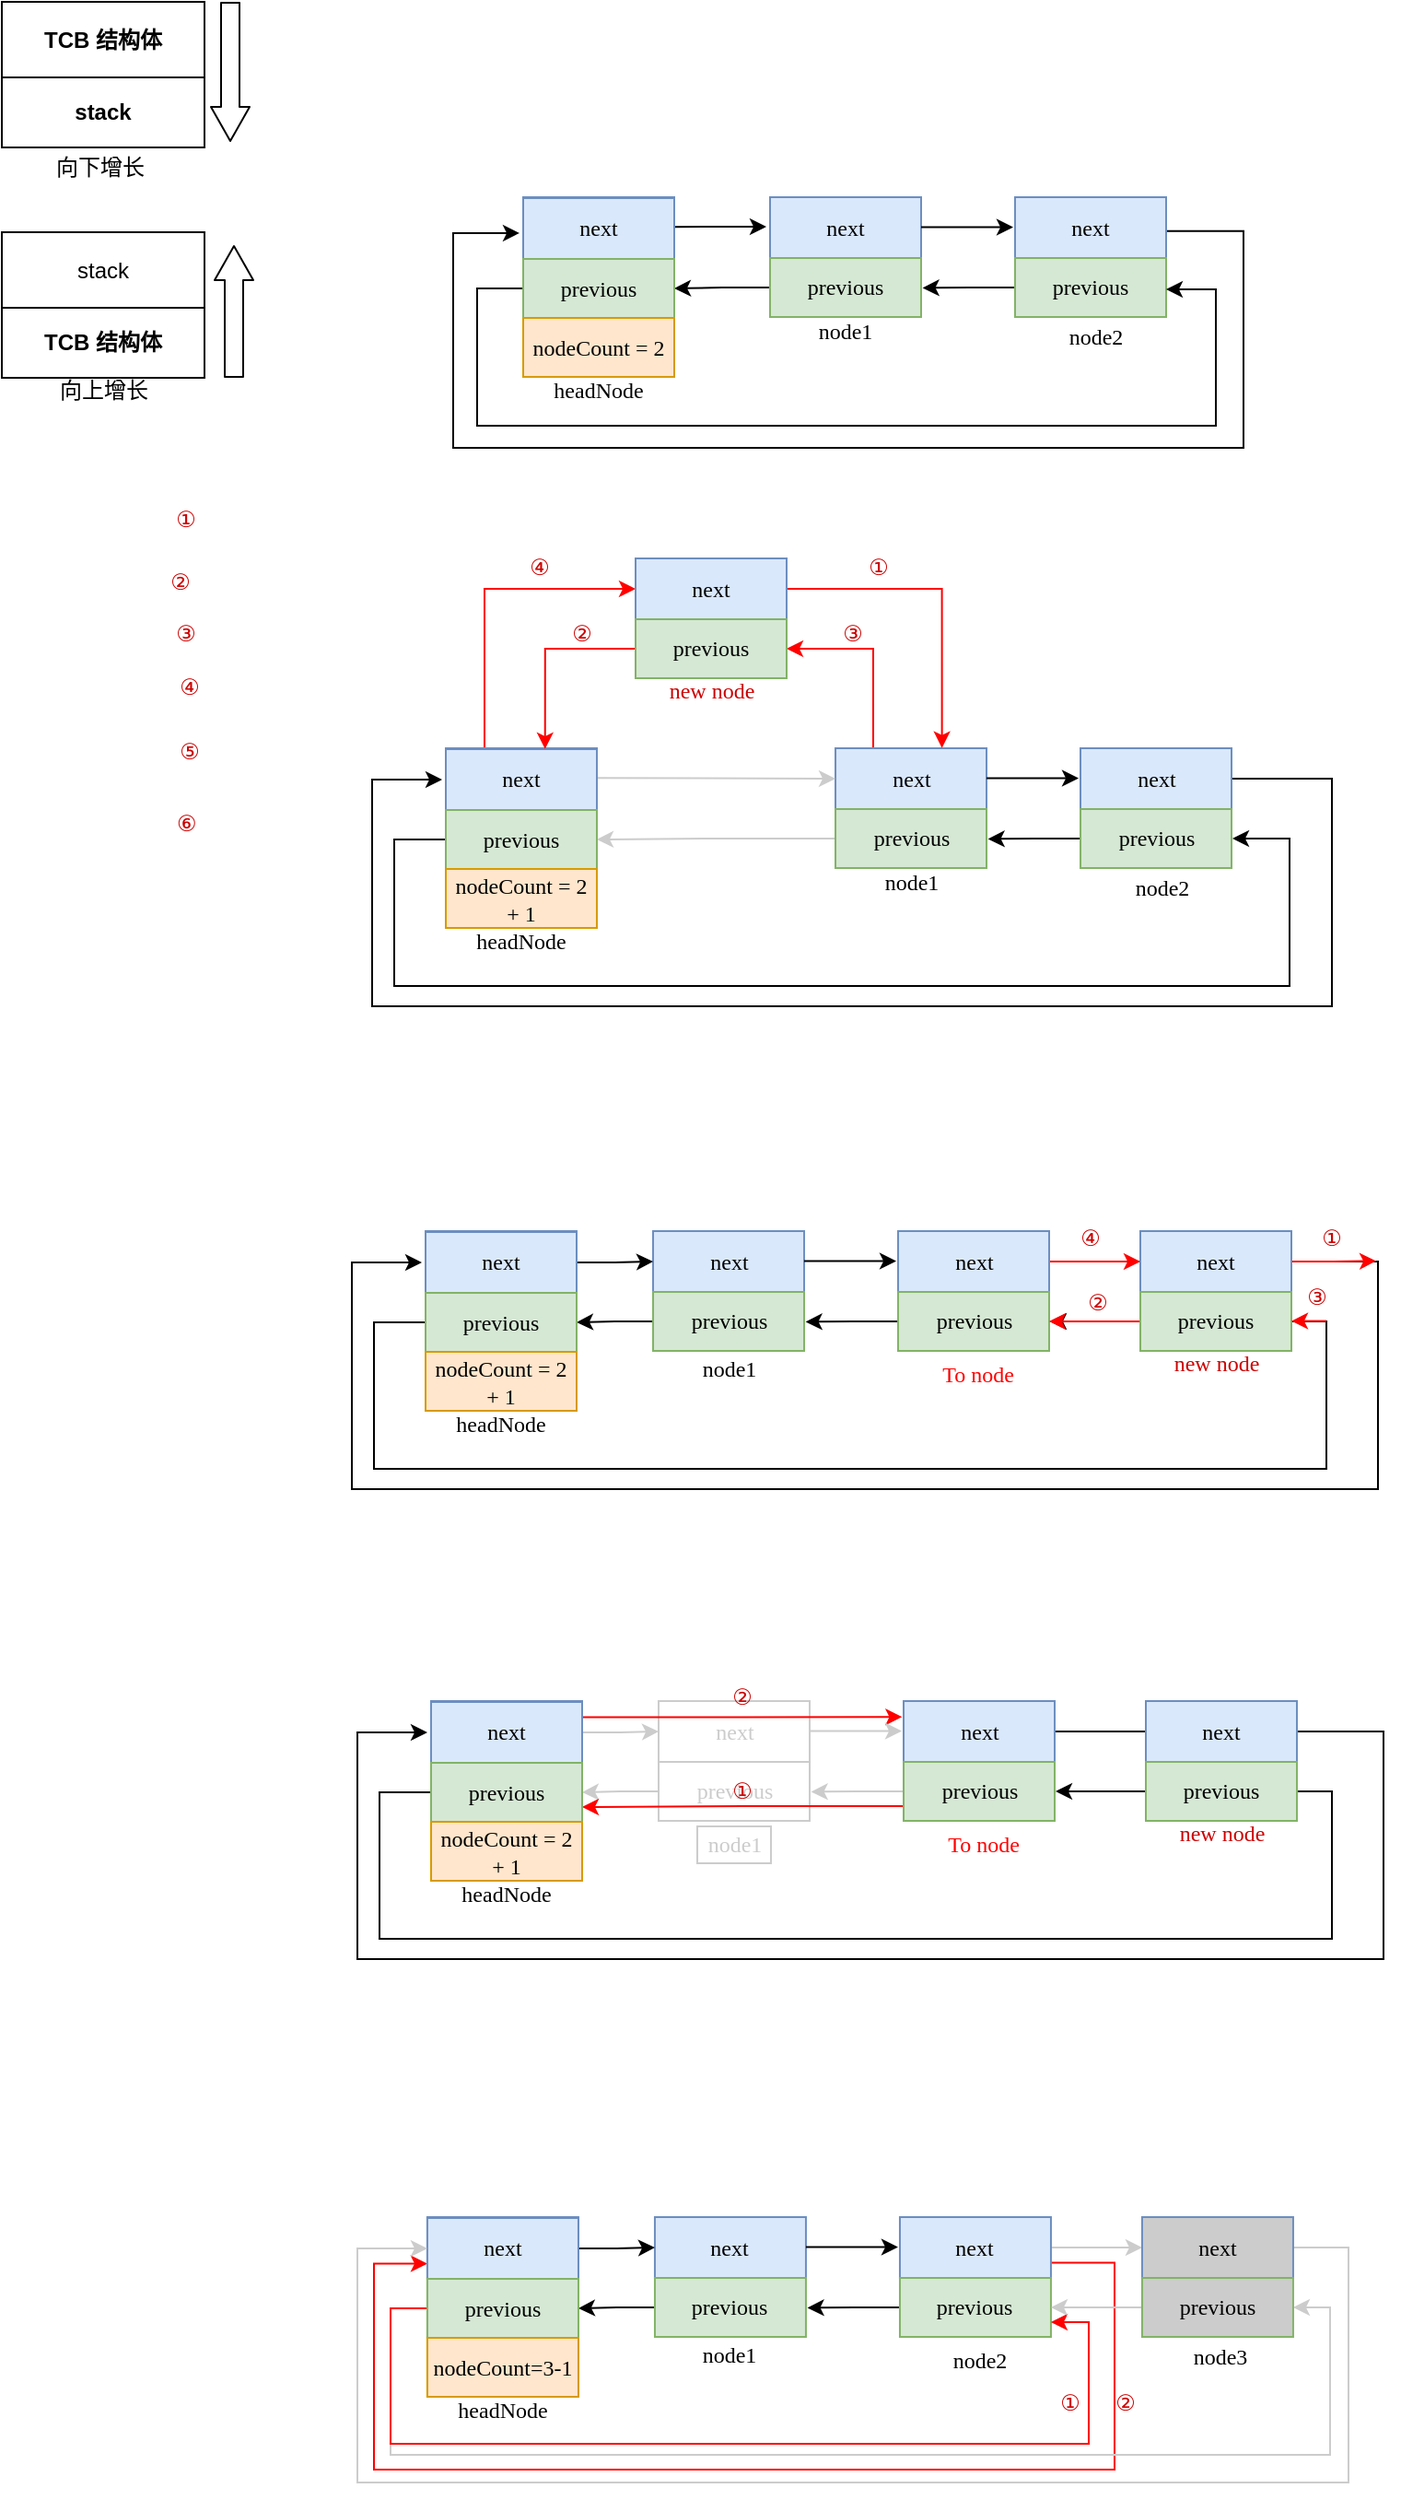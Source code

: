 <mxfile version="14.8.5" type="github">
  <diagram id="uJsgZqojlDLZ_dLQdqBV" name="第 1 页">
    <mxGraphModel dx="578" dy="528" grid="0" gridSize="10" guides="1" tooltips="1" connect="1" arrows="1" fold="1" page="0" pageScale="1" pageWidth="827" pageHeight="1169" math="0" shadow="0">
      <root>
        <mxCell id="0" />
        <mxCell id="1" parent="0" />
        <mxCell id="kMU8WNk6aDGuvhEju-qt-1" value="&lt;b&gt;TCB&amp;nbsp;结构体&lt;/b&gt;" style="rounded=0;whiteSpace=wrap;html=1;editable=0;" parent="1" vertex="1">
          <mxGeometry x="49" y="100" width="110" height="41" as="geometry" />
        </mxCell>
        <mxCell id="kMU8WNk6aDGuvhEju-qt-2" value="&lt;b&gt;stack&lt;/b&gt;" style="rounded=0;whiteSpace=wrap;html=1;editable=0;" parent="1" vertex="1">
          <mxGeometry x="49" y="141" width="110" height="38" as="geometry" />
        </mxCell>
        <mxCell id="kMU8WNk6aDGuvhEju-qt-3" value="" style="shape=flexArrow;endArrow=classic;html=1;endWidth=10;endSize=5.833;editable=0;" parent="1" edge="1">
          <mxGeometry width="50" height="50" relative="1" as="geometry">
            <mxPoint x="173" y="100" as="sourcePoint" />
            <mxPoint x="173" y="176" as="targetPoint" />
          </mxGeometry>
        </mxCell>
        <mxCell id="kMU8WNk6aDGuvhEju-qt-4" value="stack" style="rounded=0;whiteSpace=wrap;html=1;editable=0;" parent="1" vertex="1">
          <mxGeometry x="49" y="225" width="110" height="41" as="geometry" />
        </mxCell>
        <mxCell id="kMU8WNk6aDGuvhEju-qt-5" value="&lt;b&gt;TCB&amp;nbsp;结构体&lt;/b&gt;" style="rounded=0;whiteSpace=wrap;html=1;editable=0;" parent="1" vertex="1">
          <mxGeometry x="49" y="266" width="110" height="38" as="geometry" />
        </mxCell>
        <mxCell id="kMU8WNk6aDGuvhEju-qt-6" value="" style="shape=flexArrow;endArrow=classic;html=1;endWidth=10;endSize=5.833;editable=0;" parent="1" edge="1">
          <mxGeometry width="50" height="50" relative="1" as="geometry">
            <mxPoint x="175" y="304" as="sourcePoint" />
            <mxPoint x="175" y="232" as="targetPoint" />
          </mxGeometry>
        </mxCell>
        <mxCell id="kMU8WNk6aDGuvhEju-qt-7" value="向下增长" style="text;html=1;strokeColor=none;fillColor=none;align=center;verticalAlign=middle;whiteSpace=wrap;rounded=0;editable=0;" parent="1" vertex="1">
          <mxGeometry x="55" y="183" width="95" height="13" as="geometry" />
        </mxCell>
        <mxCell id="kMU8WNk6aDGuvhEju-qt-8" value="向上增长" style="text;html=1;strokeColor=none;fillColor=none;align=center;verticalAlign=middle;whiteSpace=wrap;rounded=0;editable=0;" parent="1" vertex="1">
          <mxGeometry x="56.5" y="304" width="95" height="13" as="geometry" />
        </mxCell>
        <mxCell id="8dFWQaJelui2mqba3q5z-1" value="&lt;font face=&quot;Times New Roman&quot;&gt;next&lt;/font&gt;" style="rounded=0;whiteSpace=wrap;html=1;fillColor=#dae8fc;strokeColor=#6c8ebf;" parent="1" vertex="1">
          <mxGeometry x="332" y="206" width="82" height="33" as="geometry" />
        </mxCell>
        <mxCell id="8dFWQaJelui2mqba3q5z-2" value="&lt;font face=&quot;Times New Roman&quot;&gt;previous&lt;/font&gt;" style="rounded=0;whiteSpace=wrap;html=1;fillColor=#d5e8d4;strokeColor=#82b366;" parent="1" vertex="1">
          <mxGeometry x="332" y="239" width="82" height="32" as="geometry" />
        </mxCell>
        <mxCell id="8dFWQaJelui2mqba3q5z-3" value="&lt;font face=&quot;Times New Roman&quot;&gt;nodeCount&lt;/font&gt;" style="rounded=0;whiteSpace=wrap;html=1;fillColor=#ffe6cc;strokeColor=#d79b00;" parent="1" vertex="1">
          <mxGeometry x="332" y="271" width="82" height="32" as="geometry" />
        </mxCell>
        <mxCell id="8dFWQaJelui2mqba3q5z-4" value="&lt;font face=&quot;Times New Roman&quot;&gt;next&lt;/font&gt;" style="rounded=0;whiteSpace=wrap;html=1;fillColor=#dae8fc;strokeColor=#6c8ebf;resizable=0;" parent="1" vertex="1">
          <mxGeometry x="466" y="206" width="82" height="33" as="geometry" />
        </mxCell>
        <mxCell id="8dFWQaJelui2mqba3q5z-16" style="edgeStyle=orthogonalEdgeStyle;rounded=0;orthogonalLoop=1;jettySize=auto;html=1;exitX=0;exitY=0.5;exitDx=0;exitDy=0;entryX=1;entryY=0.5;entryDx=0;entryDy=0;" parent="1" source="8dFWQaJelui2mqba3q5z-5" target="8dFWQaJelui2mqba3q5z-11" edge="1">
          <mxGeometry relative="1" as="geometry" />
        </mxCell>
        <mxCell id="8dFWQaJelui2mqba3q5z-5" value="&lt;font face=&quot;Times New Roman&quot;&gt;previous&lt;/font&gt;" style="rounded=0;whiteSpace=wrap;html=1;fillColor=#d5e8d4;strokeColor=#82b366;resizable=0;" parent="1" vertex="1">
          <mxGeometry x="466" y="239" width="82" height="32" as="geometry" />
        </mxCell>
        <mxCell id="8dFWQaJelui2mqba3q5z-23" style="edgeStyle=orthogonalEdgeStyle;rounded=0;orthogonalLoop=1;jettySize=auto;html=1;fontFamily=Times New Roman;exitX=0.997;exitY=0.557;exitDx=0;exitDy=0;exitPerimeter=0;" parent="1" source="8dFWQaJelui2mqba3q5z-6" edge="1">
          <mxGeometry relative="1" as="geometry">
            <mxPoint x="330" y="225.48" as="targetPoint" />
            <mxPoint x="695" y="224.997" as="sourcePoint" />
            <Array as="points">
              <mxPoint x="723" y="224" />
              <mxPoint x="723" y="342" />
              <mxPoint x="294" y="342" />
              <mxPoint x="294" y="225" />
            </Array>
          </mxGeometry>
        </mxCell>
        <mxCell id="8dFWQaJelui2mqba3q5z-6" value="&lt;font face=&quot;Times New Roman&quot;&gt;next&lt;/font&gt;" style="rounded=0;whiteSpace=wrap;html=1;fillColor=#dae8fc;strokeColor=#6c8ebf;resizable=0;" parent="1" vertex="1">
          <mxGeometry x="599" y="206" width="82" height="33" as="geometry" />
        </mxCell>
        <mxCell id="8dFWQaJelui2mqba3q5z-17" style="edgeStyle=orthogonalEdgeStyle;rounded=0;orthogonalLoop=1;jettySize=auto;html=1;exitX=0;exitY=0.5;exitDx=0;exitDy=0;" parent="1" source="8dFWQaJelui2mqba3q5z-7" edge="1">
          <mxGeometry relative="1" as="geometry">
            <mxPoint x="548.8" y="255.2" as="targetPoint" />
          </mxGeometry>
        </mxCell>
        <mxCell id="8dFWQaJelui2mqba3q5z-7" value="&lt;font face=&quot;Times New Roman&quot;&gt;previous&lt;/font&gt;" style="rounded=0;whiteSpace=wrap;html=1;fillColor=#d5e8d4;strokeColor=#82b366;resizable=0;" parent="1" vertex="1">
          <mxGeometry x="599" y="239" width="82" height="32" as="geometry" />
        </mxCell>
        <mxCell id="8dFWQaJelui2mqba3q5z-9" value="" style="endArrow=classic;html=1;" parent="1" edge="1">
          <mxGeometry width="50" height="50" relative="1" as="geometry">
            <mxPoint x="414" y="222.08" as="sourcePoint" />
            <mxPoint x="464" y="222" as="targetPoint" />
          </mxGeometry>
        </mxCell>
        <mxCell id="8dFWQaJelui2mqba3q5z-10" value="&lt;font face=&quot;Times New Roman&quot;&gt;next&lt;/font&gt;" style="rounded=0;whiteSpace=wrap;html=1;fillColor=#dae8fc;strokeColor=#6c8ebf;" parent="1" vertex="1">
          <mxGeometry x="332" y="206.5" width="82" height="33" as="geometry" />
        </mxCell>
        <mxCell id="8dFWQaJelui2mqba3q5z-22" style="edgeStyle=orthogonalEdgeStyle;rounded=0;orthogonalLoop=1;jettySize=auto;html=1;exitX=0;exitY=0.5;exitDx=0;exitDy=0;fontFamily=Times New Roman;" parent="1" source="8dFWQaJelui2mqba3q5z-11" edge="1">
          <mxGeometry relative="1" as="geometry">
            <mxPoint x="681" y="256" as="targetPoint" />
            <Array as="points">
              <mxPoint x="307" y="255" />
              <mxPoint x="307" y="330" />
              <mxPoint x="708" y="330" />
              <mxPoint x="708" y="256" />
            </Array>
          </mxGeometry>
        </mxCell>
        <mxCell id="8dFWQaJelui2mqba3q5z-11" value="&lt;font face=&quot;Times New Roman&quot;&gt;previous&lt;/font&gt;" style="rounded=0;whiteSpace=wrap;html=1;fillColor=#d5e8d4;strokeColor=#82b366;" parent="1" vertex="1">
          <mxGeometry x="332" y="239.5" width="82" height="32" as="geometry" />
        </mxCell>
        <mxCell id="8dFWQaJelui2mqba3q5z-12" value="&lt;font face=&quot;Times New Roman&quot;&gt;nodeCount = 2&lt;/font&gt;" style="rounded=0;whiteSpace=wrap;html=1;fillColor=#ffe6cc;strokeColor=#d79b00;" parent="1" vertex="1">
          <mxGeometry x="332" y="271.5" width="82" height="32" as="geometry" />
        </mxCell>
        <mxCell id="8dFWQaJelui2mqba3q5z-13" value="" style="endArrow=classic;html=1;" parent="1" edge="1">
          <mxGeometry width="50" height="50" relative="1" as="geometry">
            <mxPoint x="548" y="222.3" as="sourcePoint" />
            <mxPoint x="598" y="222.3" as="targetPoint" />
          </mxGeometry>
        </mxCell>
        <mxCell id="8dFWQaJelui2mqba3q5z-18" value="node1" style="text;html=1;strokeColor=none;fillColor=none;align=center;verticalAlign=middle;whiteSpace=wrap;rounded=0;fontFamily=Times New Roman;" parent="1" vertex="1">
          <mxGeometry x="487" y="269" width="40" height="20" as="geometry" />
        </mxCell>
        <mxCell id="8dFWQaJelui2mqba3q5z-19" value="headNode" style="text;html=1;strokeColor=none;fillColor=none;align=center;verticalAlign=middle;whiteSpace=wrap;rounded=0;fontFamily=Times New Roman;" parent="1" vertex="1">
          <mxGeometry x="353" y="300.5" width="40" height="20" as="geometry" />
        </mxCell>
        <mxCell id="8dFWQaJelui2mqba3q5z-20" value="node2" style="text;html=1;strokeColor=none;fillColor=none;align=center;verticalAlign=middle;whiteSpace=wrap;rounded=0;fontFamily=Times New Roman;" parent="1" vertex="1">
          <mxGeometry x="623" y="271.5" width="40" height="20" as="geometry" />
        </mxCell>
        <mxCell id="8dFWQaJelui2mqba3q5z-71" style="edgeStyle=orthogonalEdgeStyle;rounded=0;orthogonalLoop=1;jettySize=auto;html=1;exitX=0.5;exitY=0;exitDx=0;exitDy=0;fontFamily=Times New Roman;entryX=0;entryY=0.5;entryDx=0;entryDy=0;fontColor=#CC0000;strokeColor=#FF0000;" parent="1" source="8dFWQaJelui2mqba3q5z-45" target="8dFWQaJelui2mqba3q5z-66" edge="1">
          <mxGeometry relative="1" as="geometry">
            <mxPoint x="331.286" y="420.286" as="targetPoint" />
            <Array as="points">
              <mxPoint x="311" y="505" />
              <mxPoint x="311" y="419" />
            </Array>
          </mxGeometry>
        </mxCell>
        <mxCell id="8dFWQaJelui2mqba3q5z-45" value="&lt;font face=&quot;Times New Roman&quot;&gt;next&lt;/font&gt;" style="rounded=0;whiteSpace=wrap;html=1;fillColor=#dae8fc;strokeColor=#6c8ebf;" parent="1" vertex="1">
          <mxGeometry x="290" y="505" width="82" height="33" as="geometry" />
        </mxCell>
        <mxCell id="8dFWQaJelui2mqba3q5z-46" value="&lt;font face=&quot;Times New Roman&quot;&gt;previous&lt;/font&gt;" style="rounded=0;whiteSpace=wrap;html=1;fillColor=#d5e8d4;strokeColor=#82b366;" parent="1" vertex="1">
          <mxGeometry x="290" y="538" width="82" height="32" as="geometry" />
        </mxCell>
        <mxCell id="8dFWQaJelui2mqba3q5z-47" value="&lt;font face=&quot;Times New Roman&quot;&gt;nodeCount&lt;/font&gt;" style="rounded=0;whiteSpace=wrap;html=1;fillColor=#ffe6cc;strokeColor=#d79b00;" parent="1" vertex="1">
          <mxGeometry x="290" y="570" width="82" height="32" as="geometry" />
        </mxCell>
        <mxCell id="8dFWQaJelui2mqba3q5z-75" style="edgeStyle=orthogonalEdgeStyle;rounded=0;orthogonalLoop=1;jettySize=auto;html=1;exitX=0.25;exitY=0;exitDx=0;exitDy=0;entryX=1;entryY=0.5;entryDx=0;entryDy=0;fontFamily=Times New Roman;fontColor=#CC0000;strokeColor=#FF0000;" parent="1" source="8dFWQaJelui2mqba3q5z-48" target="8dFWQaJelui2mqba3q5z-67" edge="1">
          <mxGeometry relative="1" as="geometry" />
        </mxCell>
        <mxCell id="8dFWQaJelui2mqba3q5z-48" value="&lt;font face=&quot;Times New Roman&quot;&gt;next&lt;/font&gt;" style="rounded=0;whiteSpace=wrap;html=1;fillColor=#dae8fc;strokeColor=#6c8ebf;resizable=0;" parent="1" vertex="1">
          <mxGeometry x="501.51" y="505" width="82" height="33" as="geometry" />
        </mxCell>
        <mxCell id="8dFWQaJelui2mqba3q5z-49" style="edgeStyle=orthogonalEdgeStyle;rounded=0;orthogonalLoop=1;jettySize=auto;html=1;exitX=0;exitY=0.5;exitDx=0;exitDy=0;entryX=1;entryY=0.5;entryDx=0;entryDy=0;strokeColor=#CCCCCC;" parent="1" source="8dFWQaJelui2mqba3q5z-50" target="8dFWQaJelui2mqba3q5z-58" edge="1">
          <mxGeometry relative="1" as="geometry" />
        </mxCell>
        <mxCell id="8dFWQaJelui2mqba3q5z-50" value="&lt;font face=&quot;Times New Roman&quot;&gt;previous&lt;/font&gt;" style="rounded=0;whiteSpace=wrap;html=1;fillColor=#d5e8d4;strokeColor=#82b366;resizable=0;" parent="1" vertex="1">
          <mxGeometry x="501.51" y="538" width="82" height="32" as="geometry" />
        </mxCell>
        <mxCell id="8dFWQaJelui2mqba3q5z-65" style="edgeStyle=orthogonalEdgeStyle;rounded=0;orthogonalLoop=1;jettySize=auto;html=1;fontFamily=Times New Roman;" parent="1" source="8dFWQaJelui2mqba3q5z-52" edge="1">
          <mxGeometry relative="1" as="geometry">
            <mxPoint x="288" y="522" as="targetPoint" />
            <Array as="points">
              <mxPoint x="771" y="522" />
              <mxPoint x="771" y="645" />
              <mxPoint x="250" y="645" />
              <mxPoint x="250" y="522" />
            </Array>
          </mxGeometry>
        </mxCell>
        <mxCell id="8dFWQaJelui2mqba3q5z-52" value="&lt;font face=&quot;Times New Roman&quot;&gt;next&lt;/font&gt;" style="rounded=0;whiteSpace=wrap;html=1;fillColor=#dae8fc;strokeColor=#6c8ebf;resizable=0;" parent="1" vertex="1">
          <mxGeometry x="634.51" y="505" width="82" height="33" as="geometry" />
        </mxCell>
        <mxCell id="8dFWQaJelui2mqba3q5z-53" style="edgeStyle=orthogonalEdgeStyle;rounded=0;orthogonalLoop=1;jettySize=auto;html=1;exitX=0;exitY=0.5;exitDx=0;exitDy=0;" parent="1" source="8dFWQaJelui2mqba3q5z-54" edge="1">
          <mxGeometry relative="1" as="geometry">
            <mxPoint x="584.31" y="554.2" as="targetPoint" />
          </mxGeometry>
        </mxCell>
        <mxCell id="8dFWQaJelui2mqba3q5z-54" value="&lt;font face=&quot;Times New Roman&quot;&gt;previous&lt;/font&gt;" style="rounded=0;whiteSpace=wrap;html=1;fillColor=#d5e8d4;strokeColor=#82b366;resizable=0;" parent="1" vertex="1">
          <mxGeometry x="634.51" y="538" width="82" height="32" as="geometry" />
        </mxCell>
        <mxCell id="8dFWQaJelui2mqba3q5z-55" value="" style="endArrow=classic;html=1;entryX=0;entryY=0.5;entryDx=0;entryDy=0;strokeColor=#CCCCCC;" parent="1" target="8dFWQaJelui2mqba3q5z-48" edge="1">
          <mxGeometry width="50" height="50" relative="1" as="geometry">
            <mxPoint x="372" y="521.08" as="sourcePoint" />
            <mxPoint x="422" y="521" as="targetPoint" />
          </mxGeometry>
        </mxCell>
        <mxCell id="8dFWQaJelui2mqba3q5z-56" value="&lt;font face=&quot;Times New Roman&quot;&gt;next&lt;/font&gt;" style="rounded=0;whiteSpace=wrap;html=1;fillColor=#dae8fc;strokeColor=#6c8ebf;" parent="1" vertex="1">
          <mxGeometry x="290" y="505.5" width="82" height="33" as="geometry" />
        </mxCell>
        <mxCell id="8dFWQaJelui2mqba3q5z-64" style="edgeStyle=orthogonalEdgeStyle;rounded=0;orthogonalLoop=1;jettySize=auto;html=1;fontFamily=Times New Roman;" parent="1" source="8dFWQaJelui2mqba3q5z-58" edge="1">
          <mxGeometry relative="1" as="geometry">
            <mxPoint x="717" y="554" as="targetPoint" />
            <Array as="points">
              <mxPoint x="262" y="555" />
              <mxPoint x="262" y="634" />
              <mxPoint x="748" y="634" />
              <mxPoint x="748" y="554" />
            </Array>
          </mxGeometry>
        </mxCell>
        <mxCell id="8dFWQaJelui2mqba3q5z-58" value="&lt;font face=&quot;Times New Roman&quot;&gt;previous&lt;/font&gt;" style="rounded=0;whiteSpace=wrap;html=1;fillColor=#d5e8d4;strokeColor=#82b366;" parent="1" vertex="1">
          <mxGeometry x="290" y="538.5" width="82" height="32" as="geometry" />
        </mxCell>
        <mxCell id="8dFWQaJelui2mqba3q5z-59" value="&lt;font face=&quot;Times New Roman&quot;&gt;nodeCount = 2 + 1&lt;/font&gt;" style="rounded=0;whiteSpace=wrap;html=1;fillColor=#ffe6cc;strokeColor=#d79b00;" parent="1" vertex="1">
          <mxGeometry x="290" y="570.5" width="82" height="32" as="geometry" />
        </mxCell>
        <mxCell id="8dFWQaJelui2mqba3q5z-60" value="" style="endArrow=classic;html=1;" parent="1" edge="1">
          <mxGeometry width="50" height="50" relative="1" as="geometry">
            <mxPoint x="583.51" y="521.3" as="sourcePoint" />
            <mxPoint x="633.51" y="521.3" as="targetPoint" />
          </mxGeometry>
        </mxCell>
        <mxCell id="8dFWQaJelui2mqba3q5z-61" value="node1" style="text;html=1;strokeColor=none;fillColor=none;align=center;verticalAlign=middle;whiteSpace=wrap;rounded=0;fontFamily=Times New Roman;" parent="1" vertex="1">
          <mxGeometry x="522.51" y="568" width="40" height="20" as="geometry" />
        </mxCell>
        <mxCell id="8dFWQaJelui2mqba3q5z-62" value="headNode" style="text;html=1;strokeColor=none;fillColor=none;align=center;verticalAlign=middle;whiteSpace=wrap;rounded=0;fontFamily=Times New Roman;" parent="1" vertex="1">
          <mxGeometry x="311" y="599.5" width="40" height="20" as="geometry" />
        </mxCell>
        <mxCell id="8dFWQaJelui2mqba3q5z-63" value="node2" style="text;html=1;strokeColor=none;fillColor=none;align=center;verticalAlign=middle;whiteSpace=wrap;rounded=0;fontFamily=Times New Roman;" parent="1" vertex="1">
          <mxGeometry x="658.51" y="570.5" width="40" height="20" as="geometry" />
        </mxCell>
        <mxCell id="8dFWQaJelui2mqba3q5z-73" style="edgeStyle=orthogonalEdgeStyle;rounded=0;orthogonalLoop=1;jettySize=auto;html=1;exitX=1;exitY=0.5;exitDx=0;exitDy=0;entryX=0.705;entryY=-0.004;entryDx=0;entryDy=0;entryPerimeter=0;fontFamily=Times New Roman;fontColor=#CC0000;strokeColor=#FF0000;" parent="1" source="8dFWQaJelui2mqba3q5z-66" target="8dFWQaJelui2mqba3q5z-48" edge="1">
          <mxGeometry relative="1" as="geometry" />
        </mxCell>
        <mxCell id="8dFWQaJelui2mqba3q5z-66" value="&lt;font face=&quot;Times New Roman&quot;&gt;next&lt;/font&gt;" style="rounded=0;whiteSpace=wrap;html=1;fillColor=#dae8fc;strokeColor=#6c8ebf;resizable=0;" parent="1" vertex="1">
          <mxGeometry x="393" y="402" width="82" height="33" as="geometry" />
        </mxCell>
        <mxCell id="8dFWQaJelui2mqba3q5z-74" style="edgeStyle=orthogonalEdgeStyle;rounded=0;orthogonalLoop=1;jettySize=auto;html=1;exitX=0;exitY=0.5;exitDx=0;exitDy=0;entryX=0.657;entryY=0.013;entryDx=0;entryDy=0;entryPerimeter=0;fontFamily=Times New Roman;fontColor=#CC0000;strokeColor=#FF0000;" parent="1" source="8dFWQaJelui2mqba3q5z-67" target="8dFWQaJelui2mqba3q5z-45" edge="1">
          <mxGeometry relative="1" as="geometry" />
        </mxCell>
        <mxCell id="8dFWQaJelui2mqba3q5z-67" value="&lt;font face=&quot;Times New Roman&quot;&gt;previous&lt;/font&gt;" style="rounded=0;whiteSpace=wrap;html=1;fillColor=#d5e8d4;strokeColor=#82b366;resizable=0;" parent="1" vertex="1">
          <mxGeometry x="393" y="435" width="82" height="32" as="geometry" />
        </mxCell>
        <mxCell id="8dFWQaJelui2mqba3q5z-68" value="new node" style="text;html=1;strokeColor=none;fillColor=none;align=center;verticalAlign=middle;whiteSpace=wrap;rounded=0;fontFamily=Times New Roman;fontColor=#CC0000;" parent="1" vertex="1">
          <mxGeometry x="403" y="464" width="63" height="20" as="geometry" />
        </mxCell>
        <mxCell id="8dFWQaJelui2mqba3q5z-78" value="①" style="text;html=1;strokeColor=none;fillColor=none;align=center;verticalAlign=middle;whiteSpace=wrap;rounded=0;fontFamily=Times New Roman;fontColor=#CC0000;" parent="1" vertex="1">
          <mxGeometry x="129" y="371" width="40" height="20" as="geometry" />
        </mxCell>
        <mxCell id="8dFWQaJelui2mqba3q5z-79" value="②" style="text;html=1;strokeColor=none;fillColor=none;align=center;verticalAlign=middle;whiteSpace=wrap;rounded=0;fontFamily=Times New Roman;fontColor=#CC0000;" parent="1" vertex="1">
          <mxGeometry x="126" y="405" width="40" height="20" as="geometry" />
        </mxCell>
        <mxCell id="8dFWQaJelui2mqba3q5z-82" value="③" style="text;html=1;strokeColor=none;fillColor=none;align=center;verticalAlign=middle;whiteSpace=wrap;rounded=0;fontFamily=Times New Roman;fontColor=#CC0000;" parent="1" vertex="1">
          <mxGeometry x="129" y="433" width="40" height="20" as="geometry" />
        </mxCell>
        <mxCell id="8dFWQaJelui2mqba3q5z-83" value="④" style="text;html=1;strokeColor=none;fillColor=none;align=center;verticalAlign=middle;whiteSpace=wrap;rounded=0;fontFamily=Times New Roman;fontColor=#CC0000;" parent="1" vertex="1">
          <mxGeometry x="131" y="462" width="40" height="20" as="geometry" />
        </mxCell>
        <mxCell id="8dFWQaJelui2mqba3q5z-84" value="⑤" style="text;html=1;strokeColor=none;fillColor=none;align=center;verticalAlign=middle;whiteSpace=wrap;rounded=0;fontFamily=Times New Roman;fontColor=#CC0000;" parent="1" vertex="1">
          <mxGeometry x="131" y="497" width="40" height="20" as="geometry" />
        </mxCell>
        <mxCell id="8dFWQaJelui2mqba3q5z-85" style="edgeStyle=orthogonalEdgeStyle;rounded=0;orthogonalLoop=1;jettySize=auto;html=1;exitX=0.5;exitY=1;exitDx=0;exitDy=0;fontFamily=Times New Roman;fontColor=#CC0000;strokeColor=#CCCCCC;" parent="1" source="8dFWQaJelui2mqba3q5z-83" target="8dFWQaJelui2mqba3q5z-83" edge="1">
          <mxGeometry relative="1" as="geometry" />
        </mxCell>
        <mxCell id="8dFWQaJelui2mqba3q5z-86" value="⑥" style="text;whiteSpace=wrap;html=1;fontFamily=Times New Roman;fontColor=#CC0000;" parent="1" vertex="1">
          <mxGeometry x="142.0" y="532.001" width="32" height="28" as="geometry" />
        </mxCell>
        <mxCell id="8dFWQaJelui2mqba3q5z-87" value="①" style="text;html=1;strokeColor=none;fillColor=none;align=center;verticalAlign=middle;whiteSpace=wrap;rounded=0;fontFamily=Times New Roman;fontColor=#CC0000;" parent="1" vertex="1">
          <mxGeometry x="505" y="397" width="40" height="20" as="geometry" />
        </mxCell>
        <mxCell id="8dFWQaJelui2mqba3q5z-88" value="②" style="text;html=1;strokeColor=none;fillColor=none;align=center;verticalAlign=middle;whiteSpace=wrap;rounded=0;fontFamily=Times New Roman;fontColor=#CC0000;" parent="1" vertex="1">
          <mxGeometry x="344" y="433" width="40" height="20" as="geometry" />
        </mxCell>
        <mxCell id="8dFWQaJelui2mqba3q5z-89" value="③" style="text;html=1;strokeColor=none;fillColor=none;align=center;verticalAlign=middle;whiteSpace=wrap;rounded=0;fontFamily=Times New Roman;fontColor=#CC0000;" parent="1" vertex="1">
          <mxGeometry x="491" y="433" width="40" height="20" as="geometry" />
        </mxCell>
        <mxCell id="8dFWQaJelui2mqba3q5z-90" value="④" style="text;html=1;strokeColor=none;fillColor=none;align=center;verticalAlign=middle;whiteSpace=wrap;rounded=0;fontFamily=Times New Roman;fontColor=#CC0000;" parent="1" vertex="1">
          <mxGeometry x="321" y="397" width="40" height="20" as="geometry" />
        </mxCell>
        <mxCell id="8dFWQaJelui2mqba3q5z-92" value="&lt;font face=&quot;Times New Roman&quot;&gt;next&lt;/font&gt;" style="rounded=0;whiteSpace=wrap;html=1;fillColor=#dae8fc;strokeColor=#6c8ebf;" parent="1" vertex="1">
          <mxGeometry x="279" y="767" width="82" height="33" as="geometry" />
        </mxCell>
        <mxCell id="8dFWQaJelui2mqba3q5z-93" value="&lt;font face=&quot;Times New Roman&quot;&gt;previous&lt;/font&gt;" style="rounded=0;whiteSpace=wrap;html=1;fillColor=#d5e8d4;strokeColor=#82b366;" parent="1" vertex="1">
          <mxGeometry x="279" y="800" width="82" height="32" as="geometry" />
        </mxCell>
        <mxCell id="8dFWQaJelui2mqba3q5z-94" value="&lt;font face=&quot;Times New Roman&quot;&gt;nodeCount&lt;/font&gt;" style="rounded=0;whiteSpace=wrap;html=1;fillColor=#ffe6cc;strokeColor=#d79b00;" parent="1" vertex="1">
          <mxGeometry x="279" y="832" width="82" height="32" as="geometry" />
        </mxCell>
        <mxCell id="8dFWQaJelui2mqba3q5z-96" value="&lt;font face=&quot;Times New Roman&quot;&gt;next&lt;/font&gt;" style="rounded=0;whiteSpace=wrap;html=1;fillColor=#dae8fc;strokeColor=#6c8ebf;resizable=0;" parent="1" vertex="1">
          <mxGeometry x="402.51" y="767" width="82" height="33" as="geometry" />
        </mxCell>
        <mxCell id="8dFWQaJelui2mqba3q5z-128" style="edgeStyle=orthogonalEdgeStyle;rounded=0;orthogonalLoop=1;jettySize=auto;html=1;exitX=0;exitY=0.5;exitDx=0;exitDy=0;entryX=1;entryY=0.5;entryDx=0;entryDy=0;fontFamily=Times New Roman;fontColor=#CC0000;" parent="1" source="8dFWQaJelui2mqba3q5z-98" target="8dFWQaJelui2mqba3q5z-106" edge="1">
          <mxGeometry relative="1" as="geometry" />
        </mxCell>
        <mxCell id="8dFWQaJelui2mqba3q5z-98" value="&lt;font face=&quot;Times New Roman&quot;&gt;previous&lt;/font&gt;" style="rounded=0;whiteSpace=wrap;html=1;fillColor=#d5e8d4;strokeColor=#82b366;resizable=0;" parent="1" vertex="1">
          <mxGeometry x="402.51" y="800" width="82" height="32" as="geometry" />
        </mxCell>
        <mxCell id="8dFWQaJelui2mqba3q5z-99" style="edgeStyle=orthogonalEdgeStyle;rounded=0;orthogonalLoop=1;jettySize=auto;html=1;fontFamily=Times New Roman;" parent="1" source="8dFWQaJelui2mqba3q5z-100" edge="1">
          <mxGeometry relative="1" as="geometry">
            <mxPoint x="277" y="784" as="targetPoint" />
            <Array as="points">
              <mxPoint x="796" y="783" />
              <mxPoint x="796" y="907" />
              <mxPoint x="239" y="907" />
              <mxPoint x="239" y="784" />
            </Array>
          </mxGeometry>
        </mxCell>
        <mxCell id="8dFWQaJelui2mqba3q5z-131" style="edgeStyle=orthogonalEdgeStyle;rounded=0;orthogonalLoop=1;jettySize=auto;html=1;exitX=1;exitY=0.5;exitDx=0;exitDy=0;entryX=0;entryY=0.5;entryDx=0;entryDy=0;fontFamily=Times New Roman;fontColor=#CC0000;strokeColor=#FF0000;" parent="1" source="8dFWQaJelui2mqba3q5z-100" target="8dFWQaJelui2mqba3q5z-113" edge="1">
          <mxGeometry relative="1" as="geometry" />
        </mxCell>
        <mxCell id="8dFWQaJelui2mqba3q5z-100" value="&lt;font face=&quot;Times New Roman&quot;&gt;next&lt;/font&gt;" style="rounded=0;whiteSpace=wrap;html=1;fillColor=#dae8fc;strokeColor=#6c8ebf;resizable=0;" parent="1" vertex="1">
          <mxGeometry x="535.51" y="767" width="82" height="33" as="geometry" />
        </mxCell>
        <mxCell id="8dFWQaJelui2mqba3q5z-101" style="edgeStyle=orthogonalEdgeStyle;rounded=0;orthogonalLoop=1;jettySize=auto;html=1;exitX=0;exitY=0.5;exitDx=0;exitDy=0;" parent="1" source="8dFWQaJelui2mqba3q5z-102" edge="1">
          <mxGeometry relative="1" as="geometry">
            <mxPoint x="485.31" y="816.2" as="targetPoint" />
          </mxGeometry>
        </mxCell>
        <mxCell id="8dFWQaJelui2mqba3q5z-102" value="&lt;font face=&quot;Times New Roman&quot;&gt;previous&lt;/font&gt;" style="rounded=0;whiteSpace=wrap;html=1;fillColor=#d5e8d4;strokeColor=#82b366;resizable=0;" parent="1" vertex="1">
          <mxGeometry x="535.51" y="800" width="82" height="32" as="geometry" />
        </mxCell>
        <mxCell id="8dFWQaJelui2mqba3q5z-127" style="edgeStyle=orthogonalEdgeStyle;rounded=0;orthogonalLoop=1;jettySize=auto;html=1;exitX=1;exitY=0.5;exitDx=0;exitDy=0;entryX=0;entryY=0.5;entryDx=0;entryDy=0;fontFamily=Times New Roman;fontColor=#CC0000;" parent="1" source="8dFWQaJelui2mqba3q5z-104" target="8dFWQaJelui2mqba3q5z-96" edge="1">
          <mxGeometry relative="1" as="geometry" />
        </mxCell>
        <mxCell id="8dFWQaJelui2mqba3q5z-104" value="&lt;font face=&quot;Times New Roman&quot;&gt;next&lt;/font&gt;" style="rounded=0;whiteSpace=wrap;html=1;fillColor=#dae8fc;strokeColor=#6c8ebf;" parent="1" vertex="1">
          <mxGeometry x="279" y="767.5" width="82" height="33" as="geometry" />
        </mxCell>
        <mxCell id="8dFWQaJelui2mqba3q5z-105" style="edgeStyle=orthogonalEdgeStyle;rounded=0;orthogonalLoop=1;jettySize=auto;html=1;fontFamily=Times New Roman;" parent="1" source="8dFWQaJelui2mqba3q5z-106" edge="1">
          <mxGeometry relative="1" as="geometry">
            <mxPoint x="618" y="816" as="targetPoint" />
            <Array as="points">
              <mxPoint x="251" y="817" />
              <mxPoint x="251" y="896" />
              <mxPoint x="768" y="896" />
              <mxPoint x="768" y="816" />
            </Array>
          </mxGeometry>
        </mxCell>
        <mxCell id="8dFWQaJelui2mqba3q5z-106" value="&lt;font face=&quot;Times New Roman&quot;&gt;previous&lt;/font&gt;" style="rounded=0;whiteSpace=wrap;html=1;fillColor=#d5e8d4;strokeColor=#82b366;" parent="1" vertex="1">
          <mxGeometry x="279" y="800.5" width="82" height="32" as="geometry" />
        </mxCell>
        <mxCell id="8dFWQaJelui2mqba3q5z-107" value="&lt;font face=&quot;Times New Roman&quot;&gt;nodeCount = 2 + 1&lt;/font&gt;" style="rounded=0;whiteSpace=wrap;html=1;fillColor=#ffe6cc;strokeColor=#d79b00;" parent="1" vertex="1">
          <mxGeometry x="279" y="832.5" width="82" height="32" as="geometry" />
        </mxCell>
        <mxCell id="8dFWQaJelui2mqba3q5z-108" value="" style="endArrow=classic;html=1;" parent="1" edge="1">
          <mxGeometry width="50" height="50" relative="1" as="geometry">
            <mxPoint x="484.51" y="783.3" as="sourcePoint" />
            <mxPoint x="534.51" y="783.3" as="targetPoint" />
          </mxGeometry>
        </mxCell>
        <mxCell id="8dFWQaJelui2mqba3q5z-109" value="node1" style="text;html=1;strokeColor=none;fillColor=none;align=center;verticalAlign=middle;whiteSpace=wrap;rounded=0;fontFamily=Times New Roman;" parent="1" vertex="1">
          <mxGeometry x="423.51" y="832" width="40" height="20" as="geometry" />
        </mxCell>
        <mxCell id="8dFWQaJelui2mqba3q5z-110" value="headNode" style="text;html=1;strokeColor=none;fillColor=none;align=center;verticalAlign=middle;whiteSpace=wrap;rounded=0;fontFamily=Times New Roman;" parent="1" vertex="1">
          <mxGeometry x="300" y="861.5" width="40" height="20" as="geometry" />
        </mxCell>
        <mxCell id="8dFWQaJelui2mqba3q5z-111" value="&lt;font color=&quot;#ff0000&quot;&gt;To&amp;nbsp;node&lt;/font&gt;" style="text;html=1;strokeColor=none;fillColor=none;align=center;verticalAlign=middle;whiteSpace=wrap;rounded=0;fontFamily=Times New Roman;" parent="1" vertex="1">
          <mxGeometry x="559" y="835" width="40" height="20" as="geometry" />
        </mxCell>
        <mxCell id="8dFWQaJelui2mqba3q5z-133" style="edgeStyle=orthogonalEdgeStyle;rounded=0;orthogonalLoop=1;jettySize=auto;html=1;exitX=1;exitY=0.5;exitDx=0;exitDy=0;fontFamily=Times New Roman;fontColor=#CC0000;strokeColor=#FF0000;" parent="1" source="8dFWQaJelui2mqba3q5z-113" edge="1">
          <mxGeometry relative="1" as="geometry">
            <mxPoint x="795.034" y="783.207" as="targetPoint" />
          </mxGeometry>
        </mxCell>
        <mxCell id="8dFWQaJelui2mqba3q5z-113" value="&lt;font face=&quot;Times New Roman&quot;&gt;next&lt;/font&gt;" style="rounded=0;whiteSpace=wrap;html=1;fillColor=#dae8fc;strokeColor=#6c8ebf;resizable=0;" parent="1" vertex="1">
          <mxGeometry x="667" y="767" width="82" height="33" as="geometry" />
        </mxCell>
        <mxCell id="8dFWQaJelui2mqba3q5z-132" style="edgeStyle=orthogonalEdgeStyle;rounded=0;orthogonalLoop=1;jettySize=auto;html=1;exitX=0;exitY=0.5;exitDx=0;exitDy=0;entryX=1;entryY=0.5;entryDx=0;entryDy=0;fontFamily=Times New Roman;fontColor=#CC0000;strokeColor=#FF0000;" parent="1" source="8dFWQaJelui2mqba3q5z-115" target="8dFWQaJelui2mqba3q5z-102" edge="1">
          <mxGeometry relative="1" as="geometry" />
        </mxCell>
        <mxCell id="8dFWQaJelui2mqba3q5z-115" value="&lt;font face=&quot;Times New Roman&quot;&gt;previous&lt;/font&gt;" style="rounded=0;whiteSpace=wrap;html=1;fillColor=#d5e8d4;strokeColor=#82b366;resizable=0;" parent="1" vertex="1">
          <mxGeometry x="667" y="800" width="82" height="32" as="geometry" />
        </mxCell>
        <mxCell id="8dFWQaJelui2mqba3q5z-116" value="new node" style="text;html=1;strokeColor=none;fillColor=none;align=center;verticalAlign=middle;whiteSpace=wrap;rounded=0;fontFamily=Times New Roman;fontColor=#CC0000;" parent="1" vertex="1">
          <mxGeometry x="677" y="829" width="63" height="20" as="geometry" />
        </mxCell>
        <mxCell id="8dFWQaJelui2mqba3q5z-118" value="①" style="text;html=1;strokeColor=none;fillColor=none;align=center;verticalAlign=middle;whiteSpace=wrap;rounded=0;fontFamily=Times New Roman;fontColor=#CC0000;" parent="1" vertex="1">
          <mxGeometry x="751" y="761" width="40" height="20" as="geometry" />
        </mxCell>
        <mxCell id="8dFWQaJelui2mqba3q5z-119" value="②" style="text;html=1;strokeColor=none;fillColor=none;align=center;verticalAlign=middle;whiteSpace=wrap;rounded=0;fontFamily=Times New Roman;fontColor=#CC0000;" parent="1" vertex="1">
          <mxGeometry x="624" y="796" width="40" height="20" as="geometry" />
        </mxCell>
        <mxCell id="8dFWQaJelui2mqba3q5z-120" value="③" style="text;html=1;strokeColor=none;fillColor=none;align=center;verticalAlign=middle;whiteSpace=wrap;rounded=0;fontFamily=Times New Roman;fontColor=#CC0000;" parent="1" vertex="1">
          <mxGeometry x="743" y="793" width="40" height="20" as="geometry" />
        </mxCell>
        <mxCell id="8dFWQaJelui2mqba3q5z-121" value="④" style="text;html=1;strokeColor=none;fillColor=none;align=center;verticalAlign=middle;whiteSpace=wrap;rounded=0;fontFamily=Times New Roman;fontColor=#CC0000;" parent="1" vertex="1">
          <mxGeometry x="620" y="761" width="40" height="20" as="geometry" />
        </mxCell>
        <mxCell id="8dFWQaJelui2mqba3q5z-134" value="" style="endArrow=classic;html=1;fontFamily=Times New Roman;fontColor=#CC0000;strokeColor=#FF0000;" parent="1" edge="1">
          <mxGeometry width="50" height="50" relative="1" as="geometry">
            <mxPoint x="768" y="815.8" as="sourcePoint" />
            <mxPoint x="749" y="815.8" as="targetPoint" />
          </mxGeometry>
        </mxCell>
        <mxCell id="oBvxzdTWaizicGQGWFlm-12" value="&lt;font face=&quot;Times New Roman&quot;&gt;next&lt;/font&gt;" style="rounded=0;whiteSpace=wrap;html=1;fillColor=#dae8fc;strokeColor=#6c8ebf;" vertex="1" parent="1">
          <mxGeometry x="279.97" y="1302" width="82" height="33" as="geometry" />
        </mxCell>
        <mxCell id="oBvxzdTWaizicGQGWFlm-13" value="&lt;font face=&quot;Times New Roman&quot;&gt;previous&lt;/font&gt;" style="rounded=0;whiteSpace=wrap;html=1;fillColor=#d5e8d4;strokeColor=#82b366;" vertex="1" parent="1">
          <mxGeometry x="279.97" y="1335" width="82" height="32" as="geometry" />
        </mxCell>
        <mxCell id="oBvxzdTWaizicGQGWFlm-14" value="&lt;font face=&quot;Times New Roman&quot;&gt;nodeCount&lt;/font&gt;" style="rounded=0;whiteSpace=wrap;html=1;fillColor=#ffe6cc;strokeColor=#d79b00;" vertex="1" parent="1">
          <mxGeometry x="279.97" y="1367" width="82" height="32" as="geometry" />
        </mxCell>
        <mxCell id="oBvxzdTWaizicGQGWFlm-15" value="&lt;font face=&quot;Times New Roman&quot;&gt;next&lt;/font&gt;" style="rounded=0;whiteSpace=wrap;html=1;fillColor=#dae8fc;strokeColor=#6c8ebf;resizable=0;" vertex="1" parent="1">
          <mxGeometry x="403.48" y="1302" width="82" height="33" as="geometry" />
        </mxCell>
        <mxCell id="oBvxzdTWaizicGQGWFlm-16" style="edgeStyle=orthogonalEdgeStyle;rounded=0;orthogonalLoop=1;jettySize=auto;html=1;exitX=0;exitY=0.5;exitDx=0;exitDy=0;entryX=1;entryY=0.5;entryDx=0;entryDy=0;fontFamily=Times New Roman;fontColor=#CC0000;" edge="1" parent="1" source="oBvxzdTWaizicGQGWFlm-17" target="oBvxzdTWaizicGQGWFlm-27">
          <mxGeometry relative="1" as="geometry" />
        </mxCell>
        <mxCell id="oBvxzdTWaizicGQGWFlm-17" value="&lt;font face=&quot;Times New Roman&quot;&gt;previous&lt;/font&gt;" style="rounded=0;whiteSpace=wrap;html=1;fillColor=#d5e8d4;strokeColor=#82b366;resizable=0;" vertex="1" parent="1">
          <mxGeometry x="403.48" y="1335" width="82" height="32" as="geometry" />
        </mxCell>
        <mxCell id="oBvxzdTWaizicGQGWFlm-18" style="edgeStyle=orthogonalEdgeStyle;rounded=0;orthogonalLoop=1;jettySize=auto;html=1;exitX=1;exitY=0.5;exitDx=0;exitDy=0;entryX=0;entryY=0.5;entryDx=0;entryDy=0;strokeColor=#CCCCCC;" edge="1" parent="1" source="oBvxzdTWaizicGQGWFlm-20" target="oBvxzdTWaizicGQGWFlm-34">
          <mxGeometry relative="1" as="geometry" />
        </mxCell>
        <mxCell id="oBvxzdTWaizicGQGWFlm-19" style="edgeStyle=orthogonalEdgeStyle;rounded=0;orthogonalLoop=1;jettySize=auto;html=1;exitX=1;exitY=0.75;exitDx=0;exitDy=0;strokeColor=#FF0000;entryX=0;entryY=0.75;entryDx=0;entryDy=0;" edge="1" parent="1" source="oBvxzdTWaizicGQGWFlm-20" target="oBvxzdTWaizicGQGWFlm-24">
          <mxGeometry relative="1" as="geometry">
            <mxPoint x="651.714" y="1442.143" as="targetPoint" />
            <Array as="points">
              <mxPoint x="653" y="1327" />
              <mxPoint x="653" y="1439" />
              <mxPoint x="251" y="1439" />
              <mxPoint x="251" y="1327" />
            </Array>
          </mxGeometry>
        </mxCell>
        <mxCell id="oBvxzdTWaizicGQGWFlm-20" value="&lt;font face=&quot;Times New Roman&quot;&gt;next&lt;/font&gt;" style="rounded=0;whiteSpace=wrap;html=1;fillColor=#dae8fc;strokeColor=#6c8ebf;resizable=0;" vertex="1" parent="1">
          <mxGeometry x="536.48" y="1302" width="82" height="33" as="geometry" />
        </mxCell>
        <mxCell id="oBvxzdTWaizicGQGWFlm-21" style="edgeStyle=orthogonalEdgeStyle;rounded=0;orthogonalLoop=1;jettySize=auto;html=1;exitX=0;exitY=0.5;exitDx=0;exitDy=0;" edge="1" parent="1" source="oBvxzdTWaizicGQGWFlm-22">
          <mxGeometry relative="1" as="geometry">
            <mxPoint x="486.28" y="1351.2" as="targetPoint" />
          </mxGeometry>
        </mxCell>
        <mxCell id="oBvxzdTWaizicGQGWFlm-22" value="&lt;font face=&quot;Times New Roman&quot;&gt;previous&lt;/font&gt;" style="rounded=0;whiteSpace=wrap;html=1;fillColor=#d5e8d4;strokeColor=#82b366;resizable=0;" vertex="1" parent="1">
          <mxGeometry x="536.48" y="1335" width="82" height="32" as="geometry" />
        </mxCell>
        <mxCell id="oBvxzdTWaizicGQGWFlm-23" style="edgeStyle=orthogonalEdgeStyle;rounded=0;orthogonalLoop=1;jettySize=auto;html=1;exitX=1;exitY=0.5;exitDx=0;exitDy=0;entryX=0;entryY=0.5;entryDx=0;entryDy=0;fontFamily=Times New Roman;fontColor=#CC0000;" edge="1" parent="1" source="oBvxzdTWaizicGQGWFlm-24" target="oBvxzdTWaizicGQGWFlm-15">
          <mxGeometry relative="1" as="geometry" />
        </mxCell>
        <mxCell id="oBvxzdTWaizicGQGWFlm-24" value="&lt;font face=&quot;Times New Roman&quot;&gt;next&lt;/font&gt;" style="rounded=0;whiteSpace=wrap;html=1;fillColor=#dae8fc;strokeColor=#6c8ebf;" vertex="1" parent="1">
          <mxGeometry x="279.97" y="1302.5" width="82" height="33" as="geometry" />
        </mxCell>
        <mxCell id="oBvxzdTWaizicGQGWFlm-25" style="edgeStyle=orthogonalEdgeStyle;rounded=0;orthogonalLoop=1;jettySize=auto;html=1;exitX=0;exitY=0.5;exitDx=0;exitDy=0;entryX=1;entryY=0.5;entryDx=0;entryDy=0;strokeColor=#CCCCCC;" edge="1" parent="1" source="oBvxzdTWaizicGQGWFlm-27" target="oBvxzdTWaizicGQGWFlm-36">
          <mxGeometry relative="1" as="geometry">
            <mxPoint x="779.81" y="1494.524" as="targetPoint" />
            <Array as="points">
              <mxPoint x="260" y="1352" />
              <mxPoint x="260" y="1431" />
              <mxPoint x="770" y="1431" />
              <mxPoint x="770" y="1351" />
            </Array>
          </mxGeometry>
        </mxCell>
        <mxCell id="oBvxzdTWaizicGQGWFlm-26" style="edgeStyle=orthogonalEdgeStyle;rounded=0;orthogonalLoop=1;jettySize=auto;html=1;exitX=0;exitY=0.5;exitDx=0;exitDy=0;strokeColor=#FF0000;entryX=1;entryY=0.75;entryDx=0;entryDy=0;" edge="1" parent="1" source="oBvxzdTWaizicGQGWFlm-27" target="oBvxzdTWaizicGQGWFlm-22">
          <mxGeometry relative="1" as="geometry">
            <mxPoint x="652" y="1493" as="targetPoint" />
            <Array as="points">
              <mxPoint x="260" y="1352" />
              <mxPoint x="260" y="1425" />
              <mxPoint x="639" y="1425" />
              <mxPoint x="639" y="1359" />
            </Array>
          </mxGeometry>
        </mxCell>
        <mxCell id="oBvxzdTWaizicGQGWFlm-27" value="&lt;font face=&quot;Times New Roman&quot;&gt;previous&lt;/font&gt;" style="rounded=0;whiteSpace=wrap;html=1;fillColor=#d5e8d4;strokeColor=#82b366;" vertex="1" parent="1">
          <mxGeometry x="279.97" y="1335.5" width="82" height="32" as="geometry" />
        </mxCell>
        <mxCell id="oBvxzdTWaizicGQGWFlm-28" value="&lt;font face=&quot;Times New Roman&quot;&gt;nodeCount=3-1&lt;/font&gt;" style="rounded=0;whiteSpace=wrap;html=1;fillColor=#ffe6cc;strokeColor=#d79b00;" vertex="1" parent="1">
          <mxGeometry x="279.97" y="1367.5" width="82" height="32" as="geometry" />
        </mxCell>
        <mxCell id="oBvxzdTWaizicGQGWFlm-29" value="" style="endArrow=classic;html=1;" edge="1" parent="1">
          <mxGeometry width="50" height="50" relative="1" as="geometry">
            <mxPoint x="485.48" y="1318.3" as="sourcePoint" />
            <mxPoint x="535.48" y="1318.3" as="targetPoint" />
          </mxGeometry>
        </mxCell>
        <mxCell id="oBvxzdTWaizicGQGWFlm-30" value="node1" style="text;html=1;strokeColor=none;fillColor=none;align=center;verticalAlign=middle;whiteSpace=wrap;rounded=0;fontFamily=Times New Roman;" vertex="1" parent="1">
          <mxGeometry x="424.48" y="1367" width="40" height="20" as="geometry" />
        </mxCell>
        <mxCell id="oBvxzdTWaizicGQGWFlm-31" value="headNode" style="text;html=1;strokeColor=none;fillColor=none;align=center;verticalAlign=middle;whiteSpace=wrap;rounded=0;fontFamily=Times New Roman;" vertex="1" parent="1">
          <mxGeometry x="300.97" y="1396.5" width="40" height="20" as="geometry" />
        </mxCell>
        <mxCell id="oBvxzdTWaizicGQGWFlm-32" value="node2" style="text;html=1;strokeColor=none;fillColor=none;align=center;verticalAlign=middle;whiteSpace=wrap;rounded=0;fontFamily=Times New Roman;" vertex="1" parent="1">
          <mxGeometry x="559.97" y="1370" width="40" height="20" as="geometry" />
        </mxCell>
        <mxCell id="oBvxzdTWaizicGQGWFlm-33" style="edgeStyle=orthogonalEdgeStyle;rounded=0;orthogonalLoop=1;jettySize=auto;html=1;exitX=1;exitY=0.5;exitDx=0;exitDy=0;entryX=0;entryY=0.5;entryDx=0;entryDy=0;strokeColor=#CCCCCC;" edge="1" parent="1" source="oBvxzdTWaizicGQGWFlm-34" target="oBvxzdTWaizicGQGWFlm-24">
          <mxGeometry relative="1" as="geometry">
            <mxPoint x="231" y="1548" as="targetPoint" />
            <Array as="points">
              <mxPoint x="780" y="1319" />
              <mxPoint x="780" y="1446" />
              <mxPoint x="242" y="1446" />
              <mxPoint x="242" y="1319" />
            </Array>
          </mxGeometry>
        </mxCell>
        <mxCell id="oBvxzdTWaizicGQGWFlm-34" value="&lt;font face=&quot;Times New Roman&quot;&gt;next&lt;/font&gt;" style="rounded=0;whiteSpace=wrap;html=1;strokeColor=#6c8ebf;resizable=0;fillColor=#CCCCCC;" vertex="1" parent="1">
          <mxGeometry x="667.97" y="1302" width="82" height="33" as="geometry" />
        </mxCell>
        <mxCell id="oBvxzdTWaizicGQGWFlm-35" style="edgeStyle=orthogonalEdgeStyle;rounded=0;orthogonalLoop=1;jettySize=auto;html=1;exitX=0;exitY=0.5;exitDx=0;exitDy=0;entryX=1;entryY=0.5;entryDx=0;entryDy=0;strokeColor=#CCCCCC;" edge="1" parent="1" source="oBvxzdTWaizicGQGWFlm-36" target="oBvxzdTWaizicGQGWFlm-22">
          <mxGeometry relative="1" as="geometry" />
        </mxCell>
        <mxCell id="oBvxzdTWaizicGQGWFlm-36" value="&lt;font face=&quot;Times New Roman&quot;&gt;previous&lt;/font&gt;" style="rounded=0;whiteSpace=wrap;html=1;strokeColor=#82b366;resizable=0;fillColor=#CCCCCC;" vertex="1" parent="1">
          <mxGeometry x="667.97" y="1335" width="82" height="32" as="geometry" />
        </mxCell>
        <mxCell id="oBvxzdTWaizicGQGWFlm-37" value="&lt;font color=&quot;#000000&quot;&gt;node3&lt;/font&gt;" style="text;html=1;strokeColor=none;align=center;verticalAlign=middle;whiteSpace=wrap;rounded=0;fontFamily=Times New Roman;fontColor=#CC0000;fillColor=#FFFFFF;" vertex="1" parent="1">
          <mxGeometry x="678.51" y="1367.5" width="63" height="20" as="geometry" />
        </mxCell>
        <mxCell id="oBvxzdTWaizicGQGWFlm-38" value="①" style="text;html=1;strokeColor=none;fillColor=none;align=center;verticalAlign=middle;whiteSpace=wrap;rounded=0;fontFamily=Times New Roman;fontColor=#CC0000;" vertex="1" parent="1">
          <mxGeometry x="609" y="1393" width="40" height="20" as="geometry" />
        </mxCell>
        <mxCell id="oBvxzdTWaizicGQGWFlm-39" value="②" style="text;html=1;strokeColor=none;fillColor=none;align=center;verticalAlign=middle;whiteSpace=wrap;rounded=0;fontFamily=Times New Roman;fontColor=#CC0000;" vertex="1" parent="1">
          <mxGeometry x="638.51" y="1393" width="40" height="20" as="geometry" />
        </mxCell>
        <mxCell id="oBvxzdTWaizicGQGWFlm-40" value="&lt;font face=&quot;Times New Roman&quot;&gt;next&lt;/font&gt;" style="rounded=0;whiteSpace=wrap;html=1;fillColor=#dae8fc;strokeColor=#6c8ebf;" vertex="1" parent="1">
          <mxGeometry x="282" y="1022" width="82" height="33" as="geometry" />
        </mxCell>
        <mxCell id="oBvxzdTWaizicGQGWFlm-41" value="&lt;font face=&quot;Times New Roman&quot;&gt;previous&lt;/font&gt;" style="rounded=0;whiteSpace=wrap;html=1;fillColor=#d5e8d4;strokeColor=#82b366;" vertex="1" parent="1">
          <mxGeometry x="282" y="1055" width="82" height="32" as="geometry" />
        </mxCell>
        <mxCell id="oBvxzdTWaizicGQGWFlm-42" value="&lt;font face=&quot;Times New Roman&quot;&gt;nodeCount&lt;/font&gt;" style="rounded=0;whiteSpace=wrap;html=1;fillColor=#ffe6cc;strokeColor=#d79b00;" vertex="1" parent="1">
          <mxGeometry x="282" y="1087" width="82" height="32" as="geometry" />
        </mxCell>
        <mxCell id="oBvxzdTWaizicGQGWFlm-43" value="&lt;font face=&quot;Times New Roman&quot; color=&quot;#cccccc&quot;&gt;next&lt;/font&gt;" style="rounded=0;whiteSpace=wrap;html=1;resizable=0;fillColor=#FFFFFF;strokeColor=#CCCCCC;" vertex="1" parent="1">
          <mxGeometry x="405.51" y="1022" width="82" height="33" as="geometry" />
        </mxCell>
        <mxCell id="oBvxzdTWaizicGQGWFlm-44" style="edgeStyle=orthogonalEdgeStyle;rounded=0;orthogonalLoop=1;jettySize=auto;html=1;exitX=0;exitY=0.5;exitDx=0;exitDy=0;entryX=1;entryY=0.5;entryDx=0;entryDy=0;fontFamily=Times New Roman;fontColor=#CC0000;strokeColor=#CCCCCC;" edge="1" parent="1" source="oBvxzdTWaizicGQGWFlm-45" target="oBvxzdTWaizicGQGWFlm-54">
          <mxGeometry relative="1" as="geometry" />
        </mxCell>
        <mxCell id="oBvxzdTWaizicGQGWFlm-45" value="&lt;font face=&quot;Times New Roman&quot; color=&quot;#cccccc&quot;&gt;previous&lt;/font&gt;" style="rounded=0;whiteSpace=wrap;html=1;resizable=0;fillColor=#FFFFFF;strokeColor=#CCCCCC;" vertex="1" parent="1">
          <mxGeometry x="405.51" y="1055" width="82" height="32" as="geometry" />
        </mxCell>
        <mxCell id="oBvxzdTWaizicGQGWFlm-46" style="edgeStyle=orthogonalEdgeStyle;rounded=0;orthogonalLoop=1;jettySize=auto;html=1;fontFamily=Times New Roman;" edge="1" parent="1" source="oBvxzdTWaizicGQGWFlm-48">
          <mxGeometry relative="1" as="geometry">
            <mxPoint x="280" y="1039.0" as="targetPoint" />
            <Array as="points">
              <mxPoint x="799" y="1038" />
              <mxPoint x="799" y="1162" />
              <mxPoint x="242" y="1162" />
              <mxPoint x="242" y="1039" />
            </Array>
          </mxGeometry>
        </mxCell>
        <mxCell id="oBvxzdTWaizicGQGWFlm-48" value="&lt;font face=&quot;Times New Roman&quot;&gt;next&lt;/font&gt;" style="rounded=0;whiteSpace=wrap;html=1;fillColor=#dae8fc;strokeColor=#6c8ebf;resizable=0;" vertex="1" parent="1">
          <mxGeometry x="538.51" y="1022" width="82" height="33" as="geometry" />
        </mxCell>
        <mxCell id="oBvxzdTWaizicGQGWFlm-49" style="edgeStyle=orthogonalEdgeStyle;rounded=0;orthogonalLoop=1;jettySize=auto;html=1;exitX=0;exitY=0.5;exitDx=0;exitDy=0;strokeColor=#CCCCCC;" edge="1" parent="1" source="oBvxzdTWaizicGQGWFlm-50">
          <mxGeometry relative="1" as="geometry">
            <mxPoint x="488.31" y="1071.2" as="targetPoint" />
          </mxGeometry>
        </mxCell>
        <mxCell id="oBvxzdTWaizicGQGWFlm-74" style="edgeStyle=orthogonalEdgeStyle;rounded=0;orthogonalLoop=1;jettySize=auto;html=1;exitX=0;exitY=0.75;exitDx=0;exitDy=0;entryX=1;entryY=0.75;entryDx=0;entryDy=0;strokeColor=#FF0000;" edge="1" parent="1" source="oBvxzdTWaizicGQGWFlm-50" target="oBvxzdTWaizicGQGWFlm-54">
          <mxGeometry relative="1" as="geometry" />
        </mxCell>
        <mxCell id="oBvxzdTWaizicGQGWFlm-50" value="&lt;font face=&quot;Times New Roman&quot;&gt;previous&lt;/font&gt;" style="rounded=0;whiteSpace=wrap;html=1;fillColor=#d5e8d4;strokeColor=#82b366;resizable=0;" vertex="1" parent="1">
          <mxGeometry x="538.51" y="1055" width="82" height="32" as="geometry" />
        </mxCell>
        <mxCell id="oBvxzdTWaizicGQGWFlm-51" style="edgeStyle=orthogonalEdgeStyle;rounded=0;orthogonalLoop=1;jettySize=auto;html=1;exitX=1;exitY=0.5;exitDx=0;exitDy=0;entryX=0;entryY=0.5;entryDx=0;entryDy=0;fontFamily=Times New Roman;fontColor=#CC0000;strokeColor=#CCCCCC;" edge="1" parent="1" source="oBvxzdTWaizicGQGWFlm-52" target="oBvxzdTWaizicGQGWFlm-43">
          <mxGeometry relative="1" as="geometry" />
        </mxCell>
        <mxCell id="oBvxzdTWaizicGQGWFlm-73" style="edgeStyle=orthogonalEdgeStyle;rounded=0;orthogonalLoop=1;jettySize=auto;html=1;exitX=1;exitY=0.25;exitDx=0;exitDy=0;strokeColor=#FF0000;" edge="1" parent="1" source="oBvxzdTWaizicGQGWFlm-52">
          <mxGeometry relative="1" as="geometry">
            <mxPoint x="537.714" y="1030.571" as="targetPoint" />
          </mxGeometry>
        </mxCell>
        <mxCell id="oBvxzdTWaizicGQGWFlm-52" value="&lt;font face=&quot;Times New Roman&quot;&gt;next&lt;/font&gt;" style="rounded=0;whiteSpace=wrap;html=1;fillColor=#dae8fc;strokeColor=#6c8ebf;" vertex="1" parent="1">
          <mxGeometry x="282" y="1022.5" width="82" height="33" as="geometry" />
        </mxCell>
        <mxCell id="oBvxzdTWaizicGQGWFlm-53" style="edgeStyle=orthogonalEdgeStyle;rounded=0;orthogonalLoop=1;jettySize=auto;html=1;fontFamily=Times New Roman;" edge="1" parent="1" source="oBvxzdTWaizicGQGWFlm-54">
          <mxGeometry relative="1" as="geometry">
            <mxPoint x="621" y="1071.0" as="targetPoint" />
            <Array as="points">
              <mxPoint x="254" y="1072" />
              <mxPoint x="254" y="1151" />
              <mxPoint x="771" y="1151" />
              <mxPoint x="771" y="1071" />
            </Array>
          </mxGeometry>
        </mxCell>
        <mxCell id="oBvxzdTWaizicGQGWFlm-54" value="&lt;font face=&quot;Times New Roman&quot;&gt;previous&lt;/font&gt;" style="rounded=0;whiteSpace=wrap;html=1;fillColor=#d5e8d4;strokeColor=#82b366;" vertex="1" parent="1">
          <mxGeometry x="282" y="1055.5" width="82" height="32" as="geometry" />
        </mxCell>
        <mxCell id="oBvxzdTWaizicGQGWFlm-55" value="&lt;font face=&quot;Times New Roman&quot;&gt;nodeCount = 2 + 1&lt;/font&gt;" style="rounded=0;whiteSpace=wrap;html=1;fillColor=#ffe6cc;strokeColor=#d79b00;" vertex="1" parent="1">
          <mxGeometry x="282" y="1087.5" width="82" height="32" as="geometry" />
        </mxCell>
        <mxCell id="oBvxzdTWaizicGQGWFlm-56" value="" style="endArrow=classic;html=1;strokeColor=#CCCCCC;" edge="1" parent="1">
          <mxGeometry width="50" height="50" relative="1" as="geometry">
            <mxPoint x="487.51" y="1038.3" as="sourcePoint" />
            <mxPoint x="537.51" y="1038.3" as="targetPoint" />
          </mxGeometry>
        </mxCell>
        <mxCell id="oBvxzdTWaizicGQGWFlm-57" value="&lt;font color=&quot;#cccccc&quot;&gt;node1&lt;/font&gt;" style="text;html=1;align=center;verticalAlign=middle;whiteSpace=wrap;rounded=0;fontFamily=Times New Roman;fillColor=#FFFFFF;strokeColor=#CCCCCC;" vertex="1" parent="1">
          <mxGeometry x="426.51" y="1090" width="40" height="20" as="geometry" />
        </mxCell>
        <mxCell id="oBvxzdTWaizicGQGWFlm-58" value="headNode" style="text;html=1;strokeColor=none;fillColor=none;align=center;verticalAlign=middle;whiteSpace=wrap;rounded=0;fontFamily=Times New Roman;" vertex="1" parent="1">
          <mxGeometry x="303" y="1116.5" width="40" height="20" as="geometry" />
        </mxCell>
        <mxCell id="oBvxzdTWaizicGQGWFlm-59" value="&lt;font color=&quot;#ff0000&quot;&gt;To&amp;nbsp;node&lt;/font&gt;" style="text;html=1;strokeColor=none;fillColor=none;align=center;verticalAlign=middle;whiteSpace=wrap;rounded=0;fontFamily=Times New Roman;" vertex="1" parent="1">
          <mxGeometry x="562" y="1090" width="40" height="20" as="geometry" />
        </mxCell>
        <mxCell id="oBvxzdTWaizicGQGWFlm-61" value="&lt;font face=&quot;Times New Roman&quot;&gt;next&lt;/font&gt;" style="rounded=0;whiteSpace=wrap;html=1;fillColor=#dae8fc;strokeColor=#6c8ebf;resizable=0;" vertex="1" parent="1">
          <mxGeometry x="670" y="1022" width="82" height="33" as="geometry" />
        </mxCell>
        <mxCell id="oBvxzdTWaizicGQGWFlm-63" value="&lt;font face=&quot;Times New Roman&quot;&gt;previous&lt;/font&gt;" style="rounded=0;whiteSpace=wrap;html=1;fillColor=#d5e8d4;strokeColor=#82b366;resizable=0;" vertex="1" parent="1">
          <mxGeometry x="670" y="1055" width="82" height="32" as="geometry" />
        </mxCell>
        <mxCell id="oBvxzdTWaizicGQGWFlm-64" value="new node" style="text;html=1;strokeColor=none;fillColor=none;align=center;verticalAlign=middle;whiteSpace=wrap;rounded=0;fontFamily=Times New Roman;fontColor=#CC0000;" vertex="1" parent="1">
          <mxGeometry x="680" y="1084" width="63" height="20" as="geometry" />
        </mxCell>
        <mxCell id="oBvxzdTWaizicGQGWFlm-65" value="①" style="text;html=1;strokeColor=none;fillColor=none;align=center;verticalAlign=middle;whiteSpace=wrap;rounded=0;fontFamily=Times New Roman;fontColor=#CC0000;" vertex="1" parent="1">
          <mxGeometry x="431" y="1061" width="40" height="20" as="geometry" />
        </mxCell>
        <mxCell id="oBvxzdTWaizicGQGWFlm-66" value="②" style="text;html=1;strokeColor=none;fillColor=none;align=center;verticalAlign=middle;whiteSpace=wrap;rounded=0;fontFamily=Times New Roman;fontColor=#CC0000;" vertex="1" parent="1">
          <mxGeometry x="431" y="1010" width="40" height="20" as="geometry" />
        </mxCell>
      </root>
    </mxGraphModel>
  </diagram>
</mxfile>
